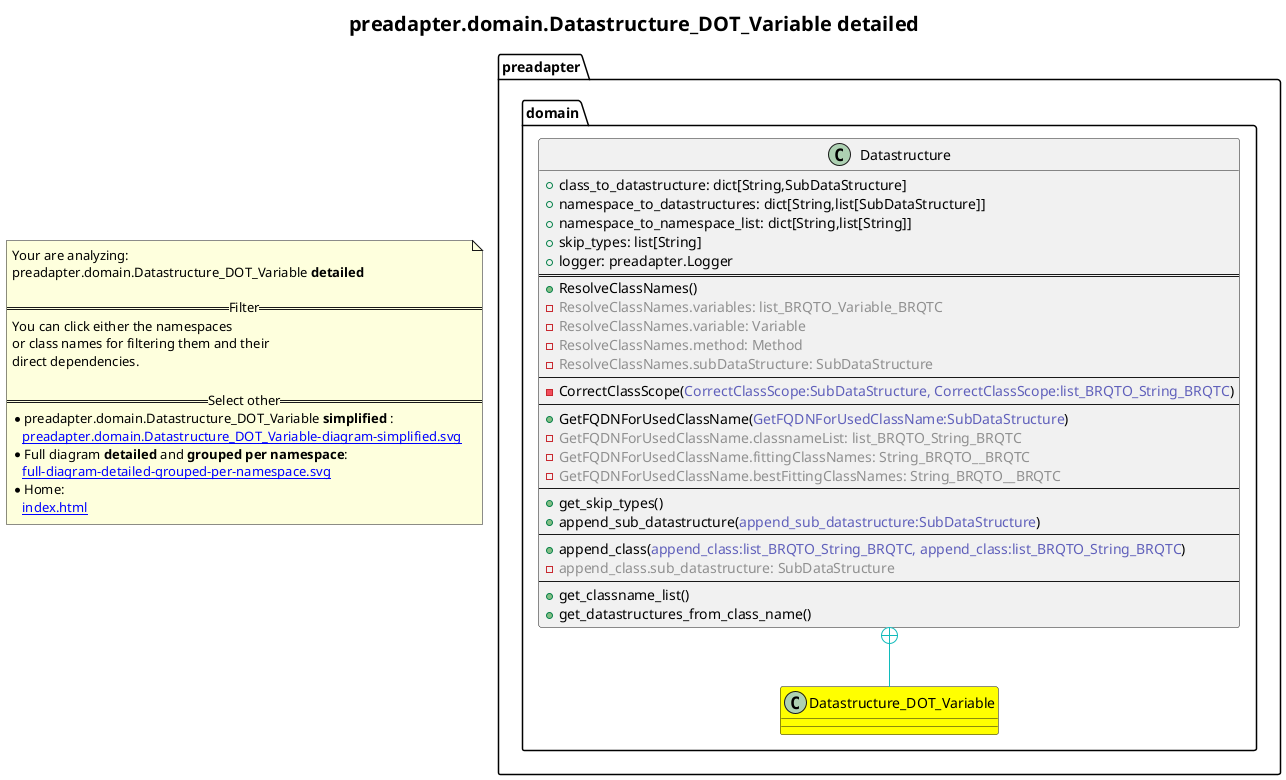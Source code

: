 @startuml
title <size:20>preadapter.domain.Datastructure_DOT_Variable **detailed** </size>
note "Your are analyzing:\npreadapter.domain.Datastructure_DOT_Variable **detailed** \n\n==Filter==\nYou can click either the namespaces \nor class names for filtering them and their\ndirect dependencies.\n\n==Select other==\n* preadapter.domain.Datastructure_DOT_Variable **simplified** :\n   [[preadapter.domain.Datastructure_DOT_Variable-diagram-simplified.svg]]\n* Full diagram **detailed** and **grouped per namespace**:\n   [[full-diagram-detailed-grouped-per-namespace.svg]]\n* Home:\n   [[index.html]]" as FloatingNote
  class preadapter.domain.Datastructure_DOT_Variable [[preadapter.domain.Datastructure_DOT_Variable-diagram-detailed.svg]] #yellow {
  }
  class preadapter.domain.Datastructure [[preadapter.domain.Datastructure-diagram-detailed.svg]]  {
    + class_to_datastructure: dict[String,SubDataStructure]
    + namespace_to_datastructures: dict[String,list[SubDataStructure]]
    + namespace_to_namespace_list: dict[String,list[String]]
    + skip_types: list[String]
    + logger: preadapter.Logger
==
    + ResolveClassNames(<font color="6060BB"></font>)
    - <font color="909090">ResolveClassNames.variables: list_BRQTO_Variable_BRQTC</font>
    - <font color="909090">ResolveClassNames.variable: Variable</font>
    - <font color="909090">ResolveClassNames.method: Method</font>
    - <font color="909090">ResolveClassNames.subDataStructure: SubDataStructure</font>
--
    - CorrectClassScope(<font color="6060BB">CorrectClassScope:SubDataStructure, CorrectClassScope:list_BRQTO_String_BRQTC</font>)
--
    + GetFQDNForUsedClassName(<font color="6060BB">GetFQDNForUsedClassName:SubDataStructure</font>)
    - <font color="909090">GetFQDNForUsedClassName.classnameList: list_BRQTO_String_BRQTC</font>
    - <font color="909090">GetFQDNForUsedClassName.fittingClassNames: String_BRQTO__BRQTC</font>
    - <font color="909090">GetFQDNForUsedClassName.bestFittingClassNames: String_BRQTO__BRQTC</font>
--
    + get_skip_types(<font color="6060BB"></font>)
    + append_sub_datastructure(<font color="6060BB">append_sub_datastructure:SubDataStructure</font>)
--
    + append_class(<font color="6060BB">append_class:list_BRQTO_String_BRQTC, append_class:list_BRQTO_String_BRQTC</font>)
    - <font color="909090">append_class.sub_datastructure: SubDataStructure</font>
--
    + get_classname_list(<font color="6060BB"></font>)
    + get_datastructures_from_class_name(<font color="6060BB"></font>)
  }
 ' *************************************** 
 ' *************************************** 
 ' *************************************** 
' Class relations extracted from namespace:
' preadapter.domain
preadapter.domain.Datastructure +-[#10BBBB]- preadapter.domain.Datastructure_DOT_Variable 
@enduml